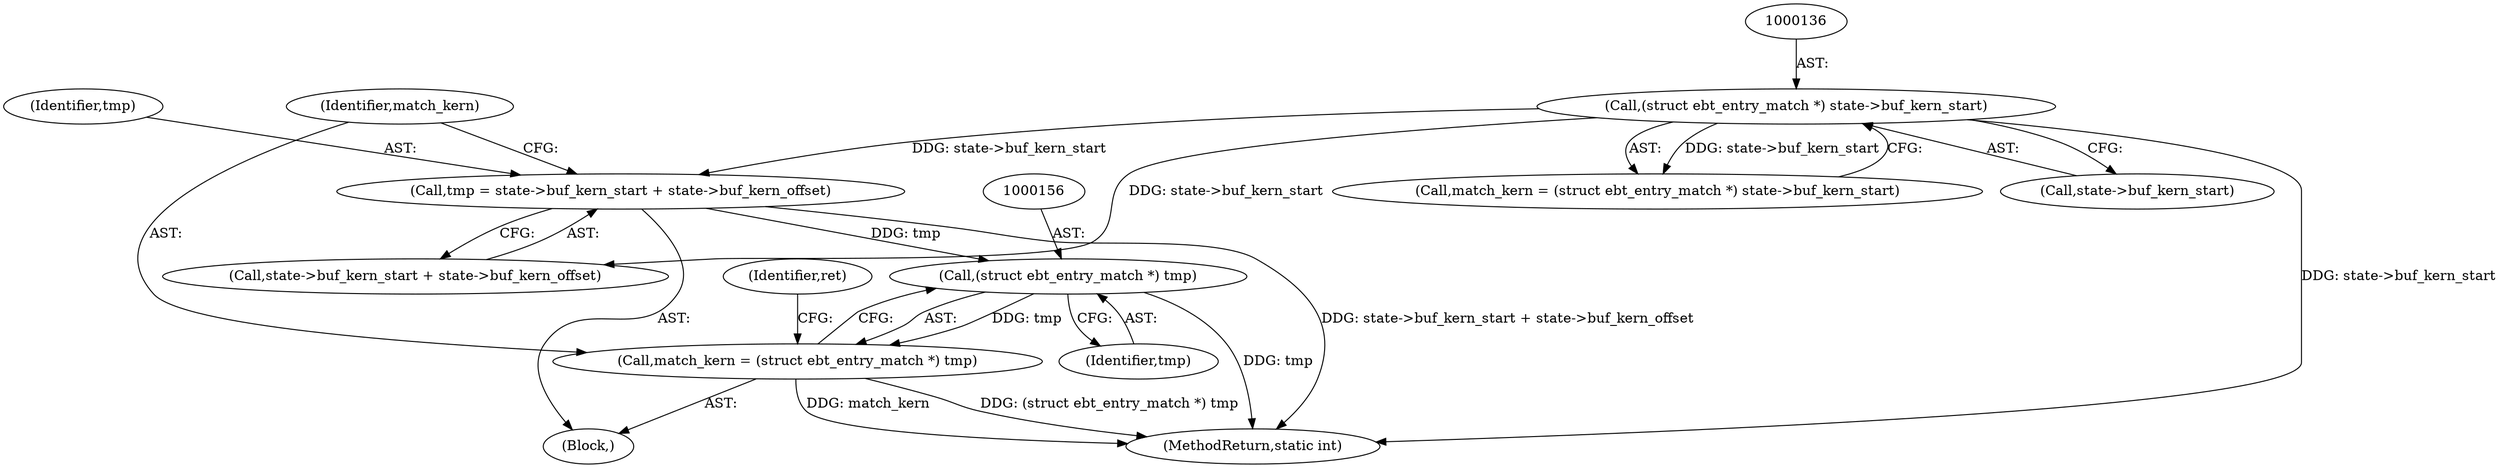 digraph "0_linux_b71812168571fa55e44cdd0254471331b9c4c4c6@integer" {
"1000144" [label="(Call,tmp = state->buf_kern_start + state->buf_kern_offset)"];
"1000135" [label="(Call,(struct ebt_entry_match *) state->buf_kern_start)"];
"1000155" [label="(Call,(struct ebt_entry_match *) tmp)"];
"1000153" [label="(Call,match_kern = (struct ebt_entry_match *) tmp)"];
"1000144" [label="(Call,tmp = state->buf_kern_start + state->buf_kern_offset)"];
"1000155" [label="(Call,(struct ebt_entry_match *) tmp)"];
"1000159" [label="(Identifier,ret)"];
"1000137" [label="(Call,state->buf_kern_start)"];
"1000157" [label="(Identifier,tmp)"];
"1000135" [label="(Call,(struct ebt_entry_match *) state->buf_kern_start)"];
"1000146" [label="(Call,state->buf_kern_start + state->buf_kern_offset)"];
"1000265" [label="(MethodReturn,static int)"];
"1000142" [label="(Block,)"];
"1000145" [label="(Identifier,tmp)"];
"1000133" [label="(Call,match_kern = (struct ebt_entry_match *) state->buf_kern_start)"];
"1000153" [label="(Call,match_kern = (struct ebt_entry_match *) tmp)"];
"1000154" [label="(Identifier,match_kern)"];
"1000144" -> "1000142"  [label="AST: "];
"1000144" -> "1000146"  [label="CFG: "];
"1000145" -> "1000144"  [label="AST: "];
"1000146" -> "1000144"  [label="AST: "];
"1000154" -> "1000144"  [label="CFG: "];
"1000144" -> "1000265"  [label="DDG: state->buf_kern_start + state->buf_kern_offset"];
"1000135" -> "1000144"  [label="DDG: state->buf_kern_start"];
"1000144" -> "1000155"  [label="DDG: tmp"];
"1000135" -> "1000133"  [label="AST: "];
"1000135" -> "1000137"  [label="CFG: "];
"1000136" -> "1000135"  [label="AST: "];
"1000137" -> "1000135"  [label="AST: "];
"1000133" -> "1000135"  [label="CFG: "];
"1000135" -> "1000265"  [label="DDG: state->buf_kern_start"];
"1000135" -> "1000133"  [label="DDG: state->buf_kern_start"];
"1000135" -> "1000146"  [label="DDG: state->buf_kern_start"];
"1000155" -> "1000153"  [label="AST: "];
"1000155" -> "1000157"  [label="CFG: "];
"1000156" -> "1000155"  [label="AST: "];
"1000157" -> "1000155"  [label="AST: "];
"1000153" -> "1000155"  [label="CFG: "];
"1000155" -> "1000265"  [label="DDG: tmp"];
"1000155" -> "1000153"  [label="DDG: tmp"];
"1000153" -> "1000142"  [label="AST: "];
"1000154" -> "1000153"  [label="AST: "];
"1000159" -> "1000153"  [label="CFG: "];
"1000153" -> "1000265"  [label="DDG: (struct ebt_entry_match *) tmp"];
"1000153" -> "1000265"  [label="DDG: match_kern"];
}
